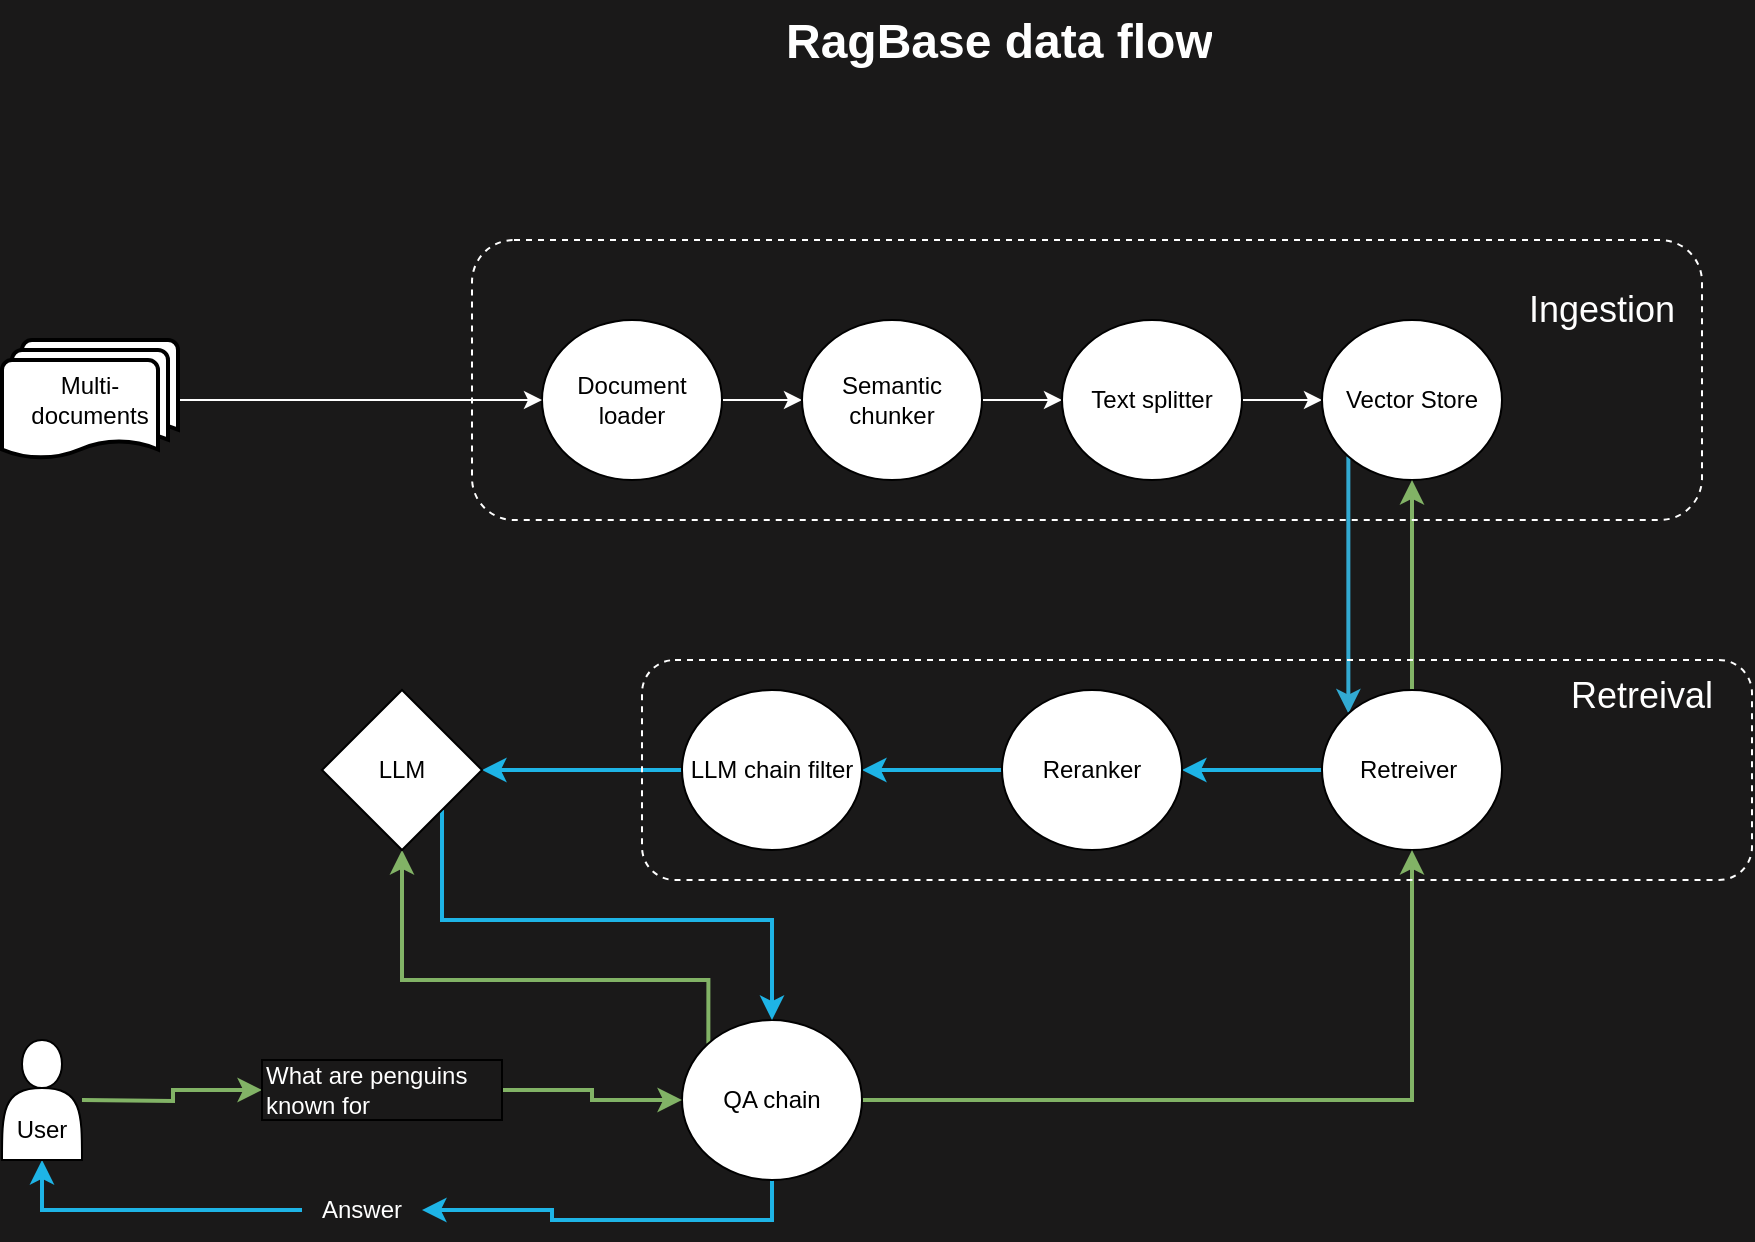<mxfile version="24.6.4" type="device">
  <diagram name="Page-1" id="VVRI4tftbG_qb4eAN4vM">
    <mxGraphModel dx="1235" dy="731" grid="0" gridSize="10" guides="1" tooltips="1" connect="1" arrows="1" fold="1" page="1" pageScale="1" pageWidth="1100" pageHeight="850" background="#1a1919" math="0" shadow="0">
      <root>
        <mxCell id="0" />
        <mxCell id="1" parent="0" />
        <mxCell id="Le_4CFs3N0Vk1kADJN7t-14" style="edgeStyle=orthogonalEdgeStyle;rounded=0;orthogonalLoop=1;jettySize=auto;html=1;entryX=0;entryY=0.5;entryDx=0;entryDy=0;strokeColor=#FFFFFF;" edge="1" parent="1" source="Le_4CFs3N0Vk1kADJN7t-2" target="Le_4CFs3N0Vk1kADJN7t-4">
          <mxGeometry relative="1" as="geometry" />
        </mxCell>
        <mxCell id="Le_4CFs3N0Vk1kADJN7t-2" value="Document loader" style="ellipse;whiteSpace=wrap;html=1;" vertex="1" parent="1">
          <mxGeometry x="320" y="200" width="90" height="80" as="geometry" />
        </mxCell>
        <mxCell id="Le_4CFs3N0Vk1kADJN7t-15" style="edgeStyle=orthogonalEdgeStyle;rounded=0;orthogonalLoop=1;jettySize=auto;html=1;entryX=0;entryY=0.5;entryDx=0;entryDy=0;strokeColor=#FFFFFF;" edge="1" parent="1" source="Le_4CFs3N0Vk1kADJN7t-4" target="Le_4CFs3N0Vk1kADJN7t-5">
          <mxGeometry relative="1" as="geometry" />
        </mxCell>
        <mxCell id="Le_4CFs3N0Vk1kADJN7t-4" value="Semantic chunker" style="ellipse;whiteSpace=wrap;html=1;" vertex="1" parent="1">
          <mxGeometry x="450" y="200" width="90" height="80" as="geometry" />
        </mxCell>
        <mxCell id="Le_4CFs3N0Vk1kADJN7t-16" style="edgeStyle=orthogonalEdgeStyle;rounded=0;orthogonalLoop=1;jettySize=auto;html=1;entryX=0;entryY=0.5;entryDx=0;entryDy=0;strokeColor=#FFFFFF;" edge="1" parent="1" source="Le_4CFs3N0Vk1kADJN7t-5" target="Le_4CFs3N0Vk1kADJN7t-6">
          <mxGeometry relative="1" as="geometry" />
        </mxCell>
        <mxCell id="Le_4CFs3N0Vk1kADJN7t-5" value="Text splitter" style="ellipse;whiteSpace=wrap;html=1;" vertex="1" parent="1">
          <mxGeometry x="580" y="200" width="90" height="80" as="geometry" />
        </mxCell>
        <mxCell id="Le_4CFs3N0Vk1kADJN7t-44" style="edgeStyle=orthogonalEdgeStyle;rounded=0;orthogonalLoop=1;jettySize=auto;html=1;exitX=0;exitY=1;exitDx=0;exitDy=0;entryX=0;entryY=0;entryDx=0;entryDy=0;strokeColor=#32aad2;strokeWidth=2;" edge="1" parent="1" source="Le_4CFs3N0Vk1kADJN7t-6" target="Le_4CFs3N0Vk1kADJN7t-17">
          <mxGeometry relative="1" as="geometry" />
        </mxCell>
        <mxCell id="Le_4CFs3N0Vk1kADJN7t-6" value="Vector Store" style="ellipse;whiteSpace=wrap;html=1;" vertex="1" parent="1">
          <mxGeometry x="710" y="200" width="90" height="80" as="geometry" />
        </mxCell>
        <mxCell id="Le_4CFs3N0Vk1kADJN7t-48" style="edgeStyle=orthogonalEdgeStyle;rounded=0;orthogonalLoop=1;jettySize=auto;html=1;exitX=1;exitY=0.5;exitDx=0;exitDy=0;exitPerimeter=0;entryX=0;entryY=0.5;entryDx=0;entryDy=0;strokeColor=#FFFFFF;" edge="1" parent="1" source="Le_4CFs3N0Vk1kADJN7t-8" target="Le_4CFs3N0Vk1kADJN7t-2">
          <mxGeometry relative="1" as="geometry" />
        </mxCell>
        <mxCell id="Le_4CFs3N0Vk1kADJN7t-8" value="Multi-documents" style="strokeWidth=2;html=1;shape=mxgraph.flowchart.multi-document;whiteSpace=wrap;" vertex="1" parent="1">
          <mxGeometry x="50" y="210" width="88" height="60" as="geometry" />
        </mxCell>
        <mxCell id="Le_4CFs3N0Vk1kADJN7t-39" style="edgeStyle=orthogonalEdgeStyle;rounded=0;orthogonalLoop=1;jettySize=auto;html=1;exitX=0;exitY=0.5;exitDx=0;exitDy=0;entryX=1;entryY=0.5;entryDx=0;entryDy=0;strokeColor=#1eb4e6;strokeWidth=2;" edge="1" parent="1" source="Le_4CFs3N0Vk1kADJN7t-17" target="Le_4CFs3N0Vk1kADJN7t-18">
          <mxGeometry relative="1" as="geometry" />
        </mxCell>
        <mxCell id="Le_4CFs3N0Vk1kADJN7t-43" style="edgeStyle=orthogonalEdgeStyle;rounded=0;orthogonalLoop=1;jettySize=auto;html=1;strokeColor=#82b366;fontColor=#20df50;strokeWidth=2;fillColor=#d5e8d4;" edge="1" parent="1" source="Le_4CFs3N0Vk1kADJN7t-17" target="Le_4CFs3N0Vk1kADJN7t-6">
          <mxGeometry relative="1" as="geometry" />
        </mxCell>
        <mxCell id="Le_4CFs3N0Vk1kADJN7t-17" value="Retreiver&amp;nbsp;" style="ellipse;whiteSpace=wrap;html=1;" vertex="1" parent="1">
          <mxGeometry x="710" y="385" width="90" height="80" as="geometry" />
        </mxCell>
        <mxCell id="Le_4CFs3N0Vk1kADJN7t-40" style="edgeStyle=orthogonalEdgeStyle;rounded=0;orthogonalLoop=1;jettySize=auto;html=1;entryX=1;entryY=0.5;entryDx=0;entryDy=0;strokeColor=#1eb4e6;strokeWidth=2;" edge="1" parent="1" source="Le_4CFs3N0Vk1kADJN7t-18" target="Le_4CFs3N0Vk1kADJN7t-19">
          <mxGeometry relative="1" as="geometry" />
        </mxCell>
        <mxCell id="Le_4CFs3N0Vk1kADJN7t-18" value="Reranker" style="ellipse;whiteSpace=wrap;html=1;" vertex="1" parent="1">
          <mxGeometry x="550" y="385" width="90" height="80" as="geometry" />
        </mxCell>
        <mxCell id="Le_4CFs3N0Vk1kADJN7t-41" style="edgeStyle=orthogonalEdgeStyle;rounded=0;orthogonalLoop=1;jettySize=auto;html=1;entryX=1;entryY=0.5;entryDx=0;entryDy=0;strokeColor=#1eb4e6;strokeWidth=2;" edge="1" parent="1" source="Le_4CFs3N0Vk1kADJN7t-19" target="Le_4CFs3N0Vk1kADJN7t-21">
          <mxGeometry relative="1" as="geometry" />
        </mxCell>
        <mxCell id="Le_4CFs3N0Vk1kADJN7t-19" value="LLM chain filter" style="ellipse;whiteSpace=wrap;html=1;" vertex="1" parent="1">
          <mxGeometry x="390" y="385" width="90" height="80" as="geometry" />
        </mxCell>
        <mxCell id="Le_4CFs3N0Vk1kADJN7t-26" style="edgeStyle=orthogonalEdgeStyle;rounded=0;orthogonalLoop=1;jettySize=auto;html=1;exitX=0;exitY=0.5;exitDx=0;exitDy=0;entryX=0.5;entryY=1;entryDx=0;entryDy=0;strokeColor=#1eb4e6;strokeWidth=2;" edge="1" parent="1" source="Le_4CFs3N0Vk1kADJN7t-29" target="Le_4CFs3N0Vk1kADJN7t-28">
          <mxGeometry relative="1" as="geometry">
            <mxPoint x="90" y="620" as="targetPoint" />
          </mxGeometry>
        </mxCell>
        <mxCell id="Le_4CFs3N0Vk1kADJN7t-32" style="edgeStyle=orthogonalEdgeStyle;rounded=0;orthogonalLoop=1;jettySize=auto;html=1;exitX=0.5;exitY=1;exitDx=0;exitDy=0;entryX=1;entryY=0.5;entryDx=0;entryDy=0;strokeColor=#1eb4e6;strokeWidth=2;" edge="1" parent="1" source="Le_4CFs3N0Vk1kADJN7t-20" target="Le_4CFs3N0Vk1kADJN7t-29">
          <mxGeometry relative="1" as="geometry" />
        </mxCell>
        <mxCell id="Le_4CFs3N0Vk1kADJN7t-37" style="edgeStyle=orthogonalEdgeStyle;rounded=0;orthogonalLoop=1;jettySize=auto;html=1;exitX=0;exitY=0;exitDx=0;exitDy=0;entryX=0.5;entryY=1;entryDx=0;entryDy=0;strokeColor=#82b366;fontColor=#20df50;strokeWidth=2;fillColor=#d5e8d4;" edge="1" parent="1" source="Le_4CFs3N0Vk1kADJN7t-20" target="Le_4CFs3N0Vk1kADJN7t-21">
          <mxGeometry relative="1" as="geometry">
            <Array as="points">
              <mxPoint x="403" y="530" />
              <mxPoint x="250" y="530" />
            </Array>
          </mxGeometry>
        </mxCell>
        <mxCell id="Le_4CFs3N0Vk1kADJN7t-42" style="edgeStyle=orthogonalEdgeStyle;rounded=0;orthogonalLoop=1;jettySize=auto;html=1;exitX=1;exitY=0.5;exitDx=0;exitDy=0;entryX=0.5;entryY=1;entryDx=0;entryDy=0;strokeColor=#82b366;fontColor=#20df50;strokeWidth=2;fillColor=#d5e8d4;" edge="1" parent="1" source="Le_4CFs3N0Vk1kADJN7t-20" target="Le_4CFs3N0Vk1kADJN7t-17">
          <mxGeometry relative="1" as="geometry" />
        </mxCell>
        <mxCell id="Le_4CFs3N0Vk1kADJN7t-20" value="QA chain" style="ellipse;whiteSpace=wrap;html=1;" vertex="1" parent="1">
          <mxGeometry x="390" y="550" width="90" height="80" as="geometry" />
        </mxCell>
        <mxCell id="Le_4CFs3N0Vk1kADJN7t-38" style="edgeStyle=orthogonalEdgeStyle;rounded=0;orthogonalLoop=1;jettySize=auto;html=1;exitX=1;exitY=1;exitDx=0;exitDy=0;strokeColor=#1eb4e6;strokeWidth=2;" edge="1" parent="1" source="Le_4CFs3N0Vk1kADJN7t-21" target="Le_4CFs3N0Vk1kADJN7t-20">
          <mxGeometry relative="1" as="geometry">
            <Array as="points">
              <mxPoint x="270" y="500" />
              <mxPoint x="435" y="500" />
            </Array>
          </mxGeometry>
        </mxCell>
        <mxCell id="Le_4CFs3N0Vk1kADJN7t-21" value="LLM" style="rhombus;whiteSpace=wrap;html=1;" vertex="1" parent="1">
          <mxGeometry x="210" y="385" width="80" height="80" as="geometry" />
        </mxCell>
        <mxCell id="Le_4CFs3N0Vk1kADJN7t-23" style="edgeStyle=orthogonalEdgeStyle;rounded=0;orthogonalLoop=1;jettySize=auto;html=1;entryX=0;entryY=0.5;entryDx=0;entryDy=0;strokeColor=#82b366;fontColor=#20df50;strokeWidth=2;fillColor=#d5e8d4;" edge="1" parent="1" source="Le_4CFs3N0Vk1kADJN7t-24" target="Le_4CFs3N0Vk1kADJN7t-20">
          <mxGeometry relative="1" as="geometry" />
        </mxCell>
        <mxCell id="Le_4CFs3N0Vk1kADJN7t-25" value="" style="edgeStyle=orthogonalEdgeStyle;rounded=0;orthogonalLoop=1;jettySize=auto;html=1;entryX=0;entryY=0.5;entryDx=0;entryDy=0;strokeColor=#82b366;fontColor=#20df50;strokeWidth=2;fillColor=#d5e8d4;" edge="1" parent="1" target="Le_4CFs3N0Vk1kADJN7t-24">
          <mxGeometry relative="1" as="geometry">
            <mxPoint x="90" y="590" as="sourcePoint" />
            <mxPoint x="403" y="562" as="targetPoint" />
          </mxGeometry>
        </mxCell>
        <mxCell id="Le_4CFs3N0Vk1kADJN7t-24" value="What are penguins known for" style="text;html=1;align=left;verticalAlign=middle;whiteSpace=wrap;rounded=0;strokeColor=default;fontColor=#FFFFFF;" vertex="1" parent="1">
          <mxGeometry x="180" y="570" width="120" height="30" as="geometry" />
        </mxCell>
        <mxCell id="Le_4CFs3N0Vk1kADJN7t-28" value="&lt;div&gt;&lt;br&gt;&lt;/div&gt;&lt;div&gt;&lt;br&gt;&lt;/div&gt;User" style="shape=actor;whiteSpace=wrap;html=1;" vertex="1" parent="1">
          <mxGeometry x="50" y="560" width="40" height="60" as="geometry" />
        </mxCell>
        <mxCell id="Le_4CFs3N0Vk1kADJN7t-29" value="Answer" style="text;html=1;align=center;verticalAlign=middle;whiteSpace=wrap;rounded=0;fontColor=#FFFFFF;" vertex="1" parent="1">
          <mxGeometry x="200" y="630" width="60" height="30" as="geometry" />
        </mxCell>
        <mxCell id="Le_4CFs3N0Vk1kADJN7t-45" value="" style="rounded=1;whiteSpace=wrap;html=1;fillColor=none;dashed=1;strokeColor=#FFFFFF;" vertex="1" parent="1">
          <mxGeometry x="370" y="370" width="555" height="110" as="geometry" />
        </mxCell>
        <mxCell id="Le_4CFs3N0Vk1kADJN7t-46" value="Retreival" style="text;html=1;align=center;verticalAlign=middle;whiteSpace=wrap;rounded=0;fontSize=18;fontColor=#FFFFFF;" vertex="1" parent="1">
          <mxGeometry x="840" y="373" width="60" height="30" as="geometry" />
        </mxCell>
        <mxCell id="Le_4CFs3N0Vk1kADJN7t-47" value="" style="rounded=1;whiteSpace=wrap;html=1;fillColor=none;dashed=1;fontColor=#FFFFFF;strokeColor=#FFFFFF;" vertex="1" parent="1">
          <mxGeometry x="285" y="160" width="615" height="140" as="geometry" />
        </mxCell>
        <mxCell id="Le_4CFs3N0Vk1kADJN7t-49" value="Ingestion" style="text;html=1;align=center;verticalAlign=middle;whiteSpace=wrap;rounded=0;fontSize=18;fontColor=#FFFFFF;" vertex="1" parent="1">
          <mxGeometry x="820" y="180" width="60" height="30" as="geometry" />
        </mxCell>
        <mxCell id="Le_4CFs3N0Vk1kADJN7t-51" value="&lt;h1 style=&quot;margin-top: 0px;&quot;&gt;RagBase data flow&lt;/h1&gt;" style="text;html=1;whiteSpace=wrap;overflow=hidden;rounded=0;fontColor=#FFFFFF;" vertex="1" parent="1">
          <mxGeometry x="440" y="40" width="240" height="54" as="geometry" />
        </mxCell>
      </root>
    </mxGraphModel>
  </diagram>
</mxfile>
